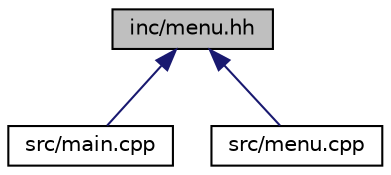 digraph "inc/menu.hh"
{
  edge [fontname="Helvetica",fontsize="10",labelfontname="Helvetica",labelfontsize="10"];
  node [fontname="Helvetica",fontsize="10",shape=record];
  Node20 [label="inc/menu.hh",height=0.2,width=0.4,color="black", fillcolor="grey75", style="filled", fontcolor="black"];
  Node20 -> Node21 [dir="back",color="midnightblue",fontsize="10",style="solid",fontname="Helvetica"];
  Node21 [label="src/main.cpp",height=0.2,width=0.4,color="black", fillcolor="white", style="filled",URL="$main_8cpp.html"];
  Node20 -> Node22 [dir="back",color="midnightblue",fontsize="10",style="solid",fontname="Helvetica"];
  Node22 [label="src/menu.cpp",height=0.2,width=0.4,color="black", fillcolor="white", style="filled",URL="$menu_8cpp.html"];
}
